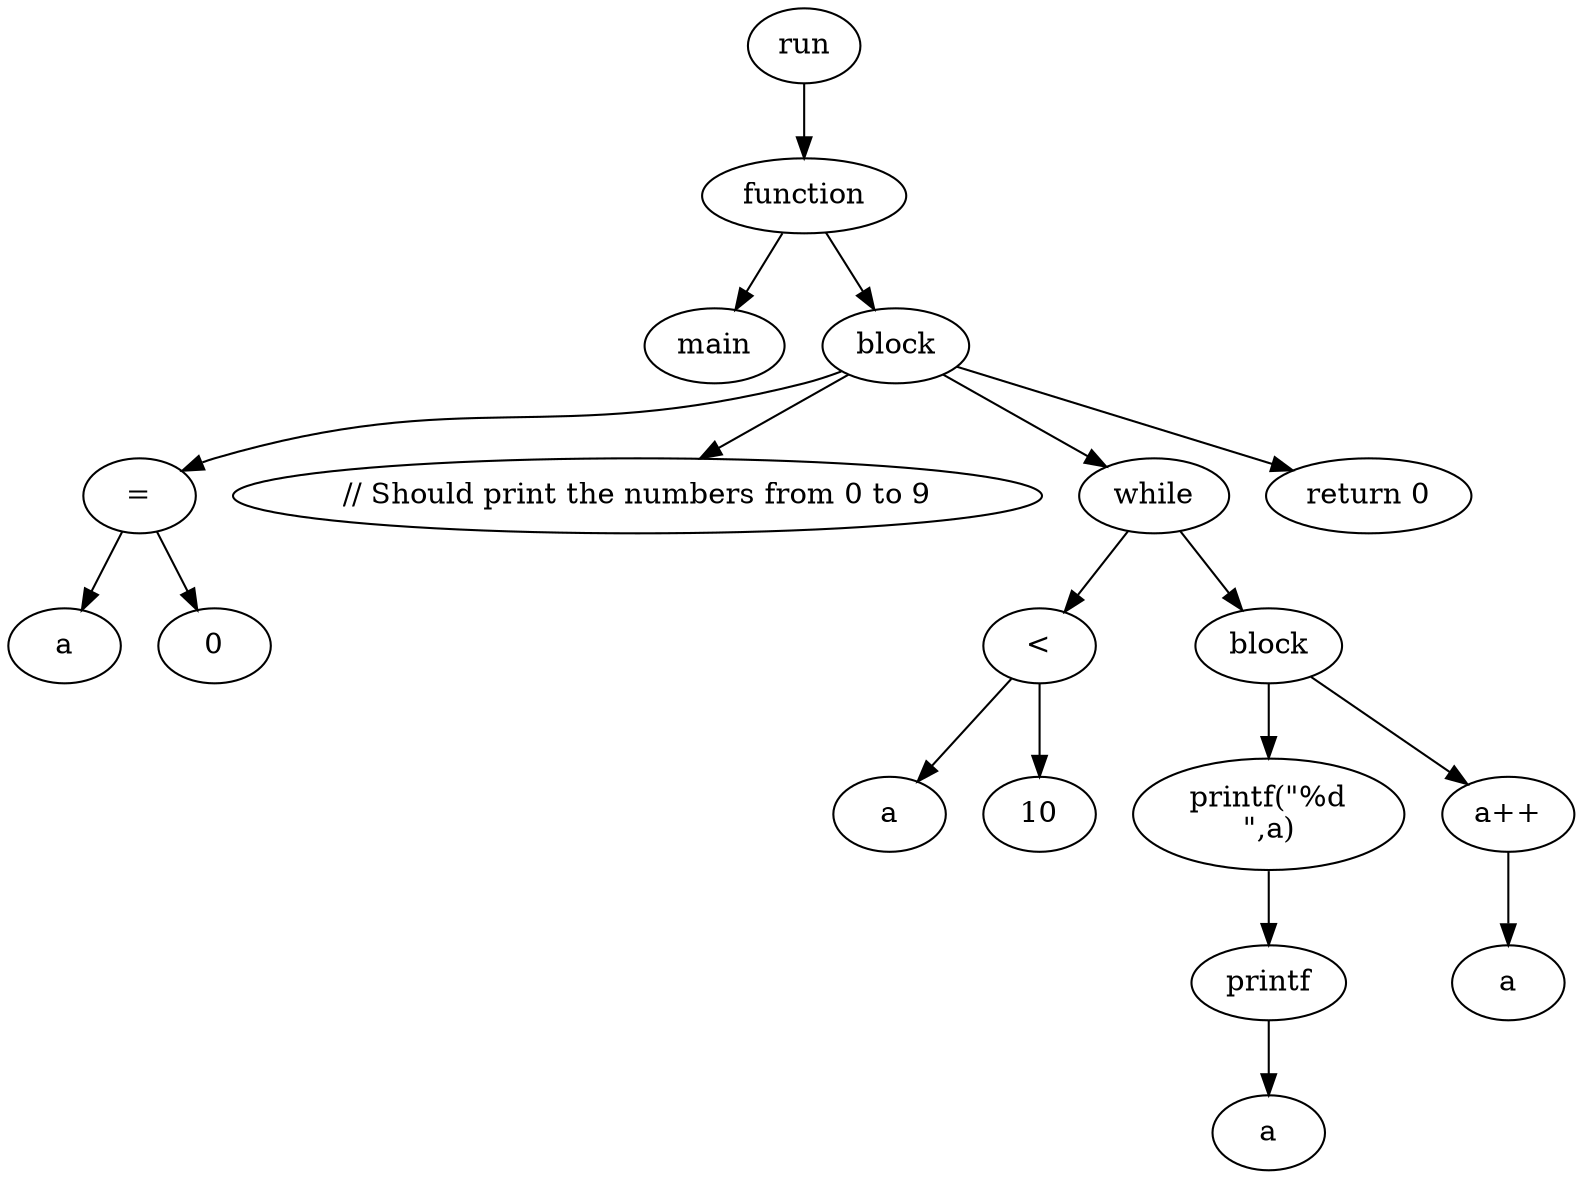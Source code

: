 digraph {
	8743554993606 [label=run]
	8743554993417 [label=function]
	8743554993606 -> 8743554993417
	8743554993267 [label=main]
	8743554993417 -> 8743554993267
	8743554993423 [label=block]
	8743554993417 -> 8743554993423
	8743554993426 [label="="]
	8743554993423 -> 8743554993426
	8743554993831 [label=a]
	8743554993426 -> 8743554993831
	8743554993510 [label=0]
	8743554993426 -> 8743554993510
	8743554993516 [label="// Should print the numbers from 0 to 9
"]
	8743554993423 -> 8743554993516
	8743554993870 [label=while]
	8743554993423 -> 8743554993870
	8743554993294 [label="<"]
	8743554993870 -> 8743554993294
	8743554993987 [label=a]
	8743554993294 -> 8743554993987
	8743554993882 [label=10]
	8743554993294 -> 8743554993882
	8743554993372 [label=block]
	8743554993870 -> 8743554993372
	8743554994041 [label="printf(\"%d\n\",a)"]
	8743554993372 -> 8743554994041
	8743554993177 [label=printf]
	8743554994041 -> 8743554993177
	8743554994086 [label=a]
	8743554993177 -> 8743554994086
	8743554994155 [label="a++"]
	8743554993372 -> 8743554994155
	8743554993558 [label=a]
	8743554994155 -> 8743554993558
	8743554993957 [label="return 0"]
	8743554993423 -> 8743554993957
}
